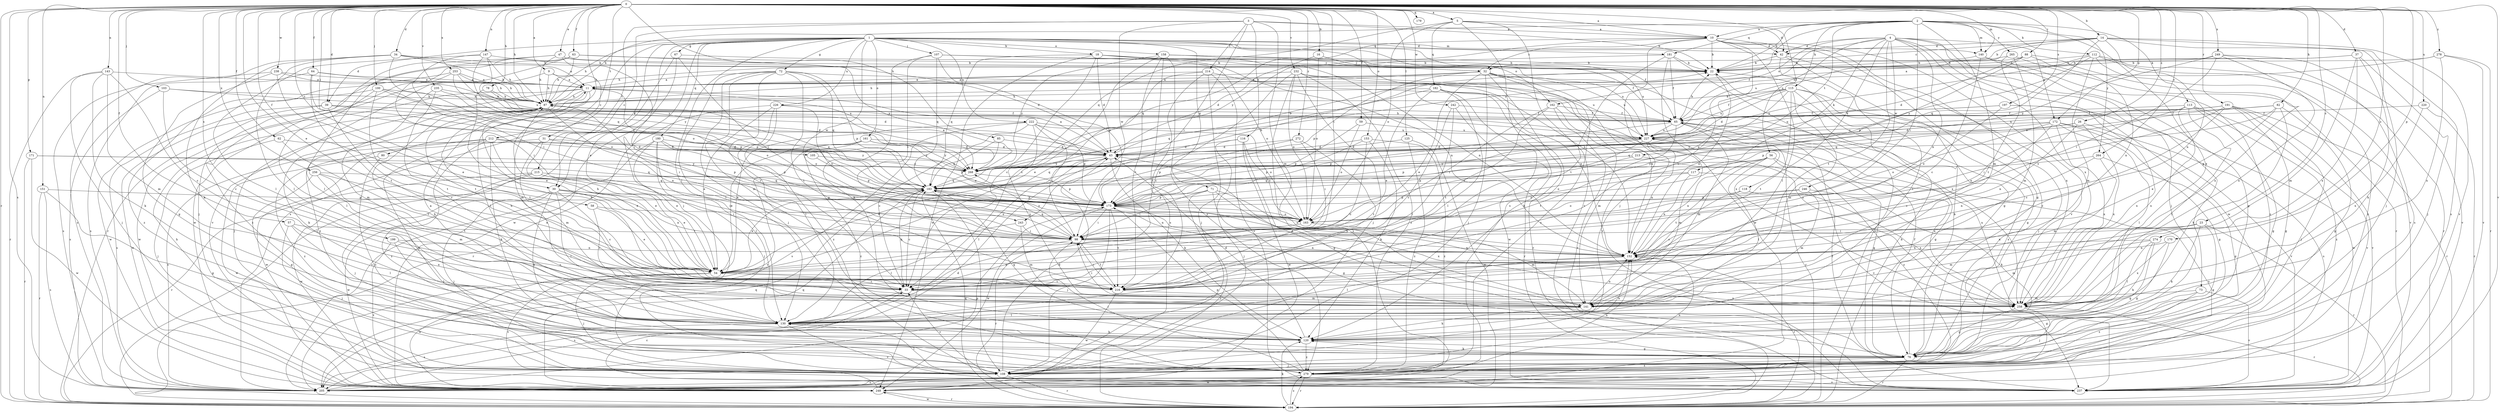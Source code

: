 strict digraph  {
0;
1;
2;
3;
4;
5;
9;
10;
11;
14;
16;
18;
22;
23;
26;
30;
31;
32;
33;
34;
37;
39;
42;
43;
47;
54;
56;
57;
58;
59;
62;
63;
64;
65;
67;
71;
72;
73;
76;
78;
80;
82;
85;
87;
88;
98;
100;
103;
105;
107;
108;
112;
113;
115;
116;
117;
118;
120;
125;
130;
140;
141;
143;
147;
151;
152;
153;
158;
161;
162;
163;
170;
171;
172;
173;
179;
180;
181;
182;
183;
191;
194;
197;
199;
205;
212;
213;
214;
215;
216;
220;
222;
226;
227;
232;
235;
237;
238;
242;
243;
246;
248;
249;
253;
256;
258;
264;
265;
268;
272;
274;
278;
279;
0 -> 5  [label=a];
0 -> 9  [label=a];
0 -> 10  [label=a];
0 -> 14  [label=b];
0 -> 16  [label=b];
0 -> 23  [label=c];
0 -> 26  [label=c];
0 -> 30  [label=c];
0 -> 34  [label=d];
0 -> 37  [label=d];
0 -> 39  [label=d];
0 -> 47  [label=e];
0 -> 54  [label=e];
0 -> 56  [label=f];
0 -> 57  [label=f];
0 -> 58  [label=f];
0 -> 59  [label=f];
0 -> 62  [label=f];
0 -> 63  [label=f];
0 -> 64  [label=f];
0 -> 78  [label=h];
0 -> 80  [label=h];
0 -> 82  [label=h];
0 -> 85  [label=h];
0 -> 87  [label=h];
0 -> 88  [label=i];
0 -> 98  [label=i];
0 -> 100  [label=j];
0 -> 103  [label=j];
0 -> 105  [label=j];
0 -> 125  [label=l];
0 -> 140  [label=m];
0 -> 143  [label=n];
0 -> 147  [label=n];
0 -> 151  [label=n];
0 -> 153  [label=o];
0 -> 170  [label=p];
0 -> 171  [label=p];
0 -> 172  [label=p];
0 -> 179  [label=q];
0 -> 191  [label=r];
0 -> 194  [label=r];
0 -> 197  [label=s];
0 -> 199  [label=s];
0 -> 205  [label=s];
0 -> 212  [label=t];
0 -> 220  [label=u];
0 -> 232  [label=v];
0 -> 235  [label=v];
0 -> 237  [label=v];
0 -> 238  [label=w];
0 -> 242  [label=w];
0 -> 249  [label=x];
0 -> 253  [label=x];
0 -> 256  [label=x];
0 -> 264  [label=y];
0 -> 272  [label=z];
0 -> 274  [label=z];
0 -> 278  [label=z];
1 -> 18  [label=b];
1 -> 30  [label=c];
1 -> 39  [label=d];
1 -> 42  [label=d];
1 -> 54  [label=e];
1 -> 65  [label=f];
1 -> 67  [label=g];
1 -> 71  [label=g];
1 -> 72  [label=g];
1 -> 87  [label=h];
1 -> 107  [label=j];
1 -> 108  [label=j];
1 -> 130  [label=l];
1 -> 140  [label=m];
1 -> 152  [label=n];
1 -> 158  [label=o];
1 -> 161  [label=o];
1 -> 162  [label=o];
1 -> 180  [label=q];
1 -> 181  [label=q];
1 -> 205  [label=s];
1 -> 222  [label=u];
1 -> 226  [label=u];
1 -> 243  [label=w];
2 -> 10  [label=a];
2 -> 22  [label=b];
2 -> 87  [label=h];
2 -> 98  [label=i];
2 -> 112  [label=k];
2 -> 113  [label=k];
2 -> 115  [label=k];
2 -> 140  [label=m];
2 -> 141  [label=m];
2 -> 181  [label=q];
2 -> 213  [label=t];
2 -> 258  [label=x];
2 -> 264  [label=y];
2 -> 265  [label=y];
2 -> 268  [label=y];
3 -> 10  [label=a];
3 -> 22  [label=b];
3 -> 30  [label=c];
3 -> 98  [label=i];
3 -> 116  [label=k];
3 -> 141  [label=m];
3 -> 214  [label=t];
3 -> 215  [label=t];
3 -> 243  [label=w];
4 -> 42  [label=d];
4 -> 65  [label=f];
4 -> 73  [label=g];
4 -> 108  [label=j];
4 -> 117  [label=k];
4 -> 118  [label=k];
4 -> 152  [label=n];
4 -> 162  [label=o];
4 -> 172  [label=p];
4 -> 216  [label=t];
4 -> 227  [label=u];
4 -> 246  [label=w];
4 -> 248  [label=w];
4 -> 258  [label=x];
5 -> 10  [label=a];
5 -> 42  [label=d];
5 -> 163  [label=o];
5 -> 182  [label=q];
5 -> 183  [label=q];
5 -> 205  [label=s];
5 -> 237  [label=v];
9 -> 11  [label=a];
9 -> 31  [label=c];
9 -> 87  [label=h];
9 -> 279  [label=z];
10 -> 22  [label=b];
10 -> 32  [label=c];
10 -> 42  [label=d];
10 -> 76  [label=g];
10 -> 108  [label=j];
10 -> 130  [label=l];
10 -> 183  [label=q];
10 -> 216  [label=t];
10 -> 237  [label=v];
10 -> 268  [label=y];
10 -> 279  [label=z];
11 -> 87  [label=h];
11 -> 108  [label=j];
11 -> 130  [label=l];
11 -> 141  [label=m];
11 -> 163  [label=o];
11 -> 248  [label=w];
11 -> 279  [label=z];
14 -> 22  [label=b];
14 -> 32  [label=c];
14 -> 42  [label=d];
14 -> 108  [label=j];
14 -> 152  [label=n];
14 -> 183  [label=q];
14 -> 205  [label=s];
14 -> 227  [label=u];
14 -> 237  [label=v];
16 -> 32  [label=c];
16 -> 43  [label=d];
16 -> 163  [label=o];
18 -> 32  [label=c];
18 -> 33  [label=c];
18 -> 43  [label=d];
18 -> 65  [label=f];
18 -> 152  [label=n];
18 -> 163  [label=o];
18 -> 183  [label=q];
18 -> 248  [label=w];
22 -> 11  [label=a];
22 -> 152  [label=n];
23 -> 76  [label=g];
23 -> 98  [label=i];
23 -> 120  [label=k];
23 -> 141  [label=m];
23 -> 152  [label=n];
23 -> 194  [label=r];
26 -> 152  [label=n];
26 -> 183  [label=q];
26 -> 205  [label=s];
26 -> 227  [label=u];
26 -> 258  [label=x];
30 -> 33  [label=c];
30 -> 98  [label=i];
30 -> 108  [label=j];
30 -> 120  [label=k];
30 -> 130  [label=l];
30 -> 152  [label=n];
30 -> 173  [label=p];
30 -> 248  [label=w];
31 -> 43  [label=d];
31 -> 54  [label=e];
31 -> 141  [label=m];
31 -> 173  [label=p];
31 -> 279  [label=z];
32 -> 11  [label=a];
32 -> 54  [label=e];
32 -> 87  [label=h];
32 -> 108  [label=j];
32 -> 120  [label=k];
32 -> 173  [label=p];
32 -> 227  [label=u];
32 -> 237  [label=v];
32 -> 258  [label=x];
32 -> 279  [label=z];
33 -> 141  [label=m];
33 -> 183  [label=q];
33 -> 205  [label=s];
34 -> 11  [label=a];
34 -> 22  [label=b];
34 -> 87  [label=h];
34 -> 120  [label=k];
34 -> 130  [label=l];
34 -> 163  [label=o];
34 -> 205  [label=s];
37 -> 11  [label=a];
37 -> 22  [label=b];
37 -> 108  [label=j];
37 -> 120  [label=k];
37 -> 141  [label=m];
37 -> 258  [label=x];
39 -> 33  [label=c];
39 -> 43  [label=d];
39 -> 65  [label=f];
39 -> 205  [label=s];
39 -> 248  [label=w];
42 -> 22  [label=b];
42 -> 76  [label=g];
42 -> 130  [label=l];
42 -> 258  [label=x];
43 -> 11  [label=a];
43 -> 22  [label=b];
43 -> 54  [label=e];
43 -> 120  [label=k];
43 -> 130  [label=l];
43 -> 183  [label=q];
43 -> 268  [label=y];
47 -> 22  [label=b];
47 -> 87  [label=h];
47 -> 98  [label=i];
47 -> 108  [label=j];
47 -> 130  [label=l];
47 -> 268  [label=y];
54 -> 33  [label=c];
54 -> 87  [label=h];
54 -> 108  [label=j];
54 -> 216  [label=t];
54 -> 237  [label=v];
54 -> 248  [label=w];
56 -> 130  [label=l];
56 -> 152  [label=n];
56 -> 163  [label=o];
56 -> 216  [label=t];
56 -> 258  [label=x];
56 -> 268  [label=y];
56 -> 279  [label=z];
57 -> 98  [label=i];
57 -> 108  [label=j];
57 -> 130  [label=l];
57 -> 258  [label=x];
58 -> 33  [label=c];
58 -> 54  [label=e];
58 -> 163  [label=o];
59 -> 163  [label=o];
59 -> 173  [label=p];
59 -> 227  [label=u];
62 -> 43  [label=d];
62 -> 108  [label=j];
62 -> 216  [label=t];
63 -> 22  [label=b];
63 -> 43  [label=d];
63 -> 87  [label=h];
63 -> 194  [label=r];
63 -> 237  [label=v];
63 -> 248  [label=w];
64 -> 11  [label=a];
64 -> 87  [label=h];
64 -> 163  [label=o];
64 -> 205  [label=s];
64 -> 216  [label=t];
65 -> 22  [label=b];
65 -> 76  [label=g];
65 -> 87  [label=h];
65 -> 141  [label=m];
65 -> 173  [label=p];
65 -> 194  [label=r];
65 -> 216  [label=t];
65 -> 227  [label=u];
67 -> 22  [label=b];
67 -> 98  [label=i];
67 -> 194  [label=r];
67 -> 248  [label=w];
71 -> 76  [label=g];
71 -> 98  [label=i];
71 -> 152  [label=n];
71 -> 173  [label=p];
71 -> 194  [label=r];
71 -> 258  [label=x];
72 -> 11  [label=a];
72 -> 33  [label=c];
72 -> 108  [label=j];
72 -> 130  [label=l];
72 -> 141  [label=m];
72 -> 173  [label=p];
72 -> 183  [label=q];
72 -> 216  [label=t];
72 -> 227  [label=u];
73 -> 76  [label=g];
73 -> 141  [label=m];
73 -> 237  [label=v];
73 -> 279  [label=z];
76 -> 22  [label=b];
76 -> 65  [label=f];
76 -> 108  [label=j];
76 -> 120  [label=k];
76 -> 194  [label=r];
76 -> 279  [label=z];
78 -> 54  [label=e];
78 -> 87  [label=h];
78 -> 268  [label=y];
80 -> 248  [label=w];
80 -> 268  [label=y];
80 -> 279  [label=z];
82 -> 54  [label=e];
82 -> 65  [label=f];
82 -> 76  [label=g];
82 -> 120  [label=k];
82 -> 173  [label=p];
82 -> 183  [label=q];
85 -> 43  [label=d];
85 -> 163  [label=o];
85 -> 183  [label=q];
87 -> 65  [label=f];
87 -> 98  [label=i];
87 -> 120  [label=k];
87 -> 152  [label=n];
87 -> 183  [label=q];
87 -> 216  [label=t];
88 -> 22  [label=b];
88 -> 43  [label=d];
88 -> 152  [label=n];
88 -> 258  [label=x];
88 -> 268  [label=y];
98 -> 152  [label=n];
98 -> 183  [label=q];
98 -> 194  [label=r];
98 -> 216  [label=t];
98 -> 268  [label=y];
100 -> 43  [label=d];
100 -> 87  [label=h];
100 -> 130  [label=l];
100 -> 173  [label=p];
100 -> 216  [label=t];
100 -> 248  [label=w];
103 -> 33  [label=c];
103 -> 87  [label=h];
103 -> 205  [label=s];
103 -> 227  [label=u];
105 -> 173  [label=p];
105 -> 268  [label=y];
107 -> 22  [label=b];
107 -> 98  [label=i];
107 -> 120  [label=k];
107 -> 173  [label=p];
107 -> 183  [label=q];
107 -> 227  [label=u];
108 -> 33  [label=c];
108 -> 43  [label=d];
108 -> 87  [label=h];
108 -> 130  [label=l];
108 -> 152  [label=n];
108 -> 194  [label=r];
112 -> 22  [label=b];
112 -> 141  [label=m];
112 -> 173  [label=p];
112 -> 194  [label=r];
112 -> 237  [label=v];
112 -> 268  [label=y];
112 -> 279  [label=z];
113 -> 65  [label=f];
113 -> 76  [label=g];
113 -> 130  [label=l];
113 -> 152  [label=n];
113 -> 237  [label=v];
113 -> 258  [label=x];
113 -> 279  [label=z];
115 -> 43  [label=d];
115 -> 65  [label=f];
115 -> 76  [label=g];
115 -> 87  [label=h];
115 -> 108  [label=j];
115 -> 141  [label=m];
115 -> 173  [label=p];
115 -> 205  [label=s];
115 -> 216  [label=t];
115 -> 227  [label=u];
116 -> 43  [label=d];
116 -> 76  [label=g];
116 -> 108  [label=j];
116 -> 163  [label=o];
116 -> 248  [label=w];
117 -> 152  [label=n];
117 -> 163  [label=o];
117 -> 183  [label=q];
117 -> 205  [label=s];
118 -> 33  [label=c];
118 -> 173  [label=p];
118 -> 258  [label=x];
120 -> 43  [label=d];
120 -> 76  [label=g];
120 -> 152  [label=n];
120 -> 183  [label=q];
120 -> 279  [label=z];
125 -> 43  [label=d];
125 -> 248  [label=w];
125 -> 279  [label=z];
130 -> 11  [label=a];
130 -> 87  [label=h];
130 -> 120  [label=k];
130 -> 205  [label=s];
130 -> 237  [label=v];
140 -> 22  [label=b];
140 -> 33  [label=c];
140 -> 76  [label=g];
140 -> 279  [label=z];
141 -> 43  [label=d];
141 -> 120  [label=k];
141 -> 130  [label=l];
141 -> 152  [label=n];
143 -> 11  [label=a];
143 -> 33  [label=c];
143 -> 108  [label=j];
143 -> 120  [label=k];
143 -> 141  [label=m];
143 -> 194  [label=r];
147 -> 22  [label=b];
147 -> 87  [label=h];
147 -> 98  [label=i];
147 -> 130  [label=l];
147 -> 183  [label=q];
147 -> 268  [label=y];
151 -> 76  [label=g];
151 -> 173  [label=p];
151 -> 194  [label=r];
151 -> 205  [label=s];
152 -> 54  [label=e];
152 -> 130  [label=l];
152 -> 194  [label=r];
153 -> 33  [label=c];
153 -> 43  [label=d];
153 -> 120  [label=k];
153 -> 173  [label=p];
153 -> 279  [label=z];
158 -> 22  [label=b];
158 -> 33  [label=c];
158 -> 152  [label=n];
158 -> 205  [label=s];
158 -> 216  [label=t];
158 -> 227  [label=u];
158 -> 268  [label=y];
158 -> 279  [label=z];
161 -> 43  [label=d];
161 -> 54  [label=e];
161 -> 173  [label=p];
161 -> 205  [label=s];
161 -> 268  [label=y];
161 -> 279  [label=z];
162 -> 65  [label=f];
162 -> 98  [label=i];
162 -> 141  [label=m];
162 -> 216  [label=t];
162 -> 237  [label=v];
163 -> 98  [label=i];
163 -> 141  [label=m];
170 -> 76  [label=g];
170 -> 152  [label=n];
170 -> 258  [label=x];
171 -> 183  [label=q];
171 -> 194  [label=r];
171 -> 248  [label=w];
171 -> 268  [label=y];
172 -> 33  [label=c];
172 -> 76  [label=g];
172 -> 130  [label=l];
172 -> 163  [label=o];
172 -> 227  [label=u];
172 -> 237  [label=v];
172 -> 258  [label=x];
172 -> 268  [label=y];
173 -> 98  [label=i];
173 -> 108  [label=j];
173 -> 152  [label=n];
173 -> 163  [label=o];
173 -> 216  [label=t];
173 -> 248  [label=w];
173 -> 258  [label=x];
180 -> 43  [label=d];
180 -> 54  [label=e];
180 -> 108  [label=j];
180 -> 130  [label=l];
180 -> 173  [label=p];
180 -> 205  [label=s];
180 -> 268  [label=y];
181 -> 22  [label=b];
181 -> 65  [label=f];
181 -> 87  [label=h];
181 -> 194  [label=r];
181 -> 216  [label=t];
181 -> 248  [label=w];
182 -> 54  [label=e];
182 -> 87  [label=h];
182 -> 130  [label=l];
182 -> 183  [label=q];
182 -> 194  [label=r];
182 -> 248  [label=w];
182 -> 258  [label=x];
183 -> 22  [label=b];
183 -> 33  [label=c];
183 -> 54  [label=e];
183 -> 108  [label=j];
183 -> 152  [label=n];
183 -> 173  [label=p];
191 -> 33  [label=c];
191 -> 43  [label=d];
191 -> 65  [label=f];
191 -> 76  [label=g];
191 -> 98  [label=i];
191 -> 108  [label=j];
191 -> 194  [label=r];
191 -> 227  [label=u];
191 -> 237  [label=v];
194 -> 22  [label=b];
194 -> 120  [label=k];
194 -> 183  [label=q];
194 -> 248  [label=w];
194 -> 279  [label=z];
197 -> 65  [label=f];
197 -> 163  [label=o];
197 -> 227  [label=u];
197 -> 248  [label=w];
197 -> 258  [label=x];
199 -> 33  [label=c];
199 -> 130  [label=l];
199 -> 152  [label=n];
199 -> 237  [label=v];
205 -> 43  [label=d];
205 -> 173  [label=p];
205 -> 183  [label=q];
212 -> 43  [label=d];
212 -> 54  [label=e];
212 -> 76  [label=g];
212 -> 120  [label=k];
212 -> 205  [label=s];
212 -> 248  [label=w];
212 -> 268  [label=y];
212 -> 279  [label=z];
213 -> 173  [label=p];
213 -> 237  [label=v];
213 -> 268  [label=y];
214 -> 11  [label=a];
214 -> 54  [label=e];
214 -> 108  [label=j];
214 -> 152  [label=n];
214 -> 216  [label=t];
214 -> 237  [label=v];
215 -> 54  [label=e];
215 -> 98  [label=i];
215 -> 108  [label=j];
215 -> 183  [label=q];
215 -> 194  [label=r];
215 -> 248  [label=w];
216 -> 87  [label=h];
216 -> 98  [label=i];
216 -> 248  [label=w];
216 -> 258  [label=x];
220 -> 65  [label=f];
220 -> 194  [label=r];
220 -> 258  [label=x];
222 -> 33  [label=c];
222 -> 54  [label=e];
222 -> 98  [label=i];
222 -> 163  [label=o];
222 -> 173  [label=p];
222 -> 205  [label=s];
222 -> 227  [label=u];
222 -> 258  [label=x];
226 -> 54  [label=e];
226 -> 65  [label=f];
226 -> 130  [label=l];
226 -> 163  [label=o];
226 -> 194  [label=r];
226 -> 279  [label=z];
227 -> 43  [label=d];
227 -> 76  [label=g];
227 -> 141  [label=m];
227 -> 152  [label=n];
227 -> 163  [label=o];
227 -> 173  [label=p];
232 -> 11  [label=a];
232 -> 33  [label=c];
232 -> 108  [label=j];
232 -> 152  [label=n];
232 -> 163  [label=o];
232 -> 205  [label=s];
232 -> 258  [label=x];
232 -> 279  [label=z];
235 -> 87  [label=h];
235 -> 141  [label=m];
235 -> 173  [label=p];
235 -> 216  [label=t];
237 -> 65  [label=f];
238 -> 11  [label=a];
238 -> 54  [label=e];
238 -> 76  [label=g];
238 -> 205  [label=s];
238 -> 227  [label=u];
242 -> 33  [label=c];
242 -> 65  [label=f];
242 -> 130  [label=l];
242 -> 194  [label=r];
243 -> 98  [label=i];
243 -> 130  [label=l];
243 -> 141  [label=m];
246 -> 120  [label=k];
246 -> 141  [label=m];
246 -> 163  [label=o];
246 -> 173  [label=p];
248 -> 33  [label=c];
248 -> 183  [label=q];
248 -> 194  [label=r];
249 -> 22  [label=b];
249 -> 98  [label=i];
249 -> 205  [label=s];
249 -> 237  [label=v];
249 -> 258  [label=x];
249 -> 268  [label=y];
253 -> 11  [label=a];
253 -> 87  [label=h];
253 -> 98  [label=i];
253 -> 183  [label=q];
253 -> 268  [label=y];
253 -> 279  [label=z];
256 -> 54  [label=e];
256 -> 76  [label=g];
256 -> 141  [label=m];
256 -> 183  [label=q];
256 -> 216  [label=t];
258 -> 76  [label=g];
258 -> 87  [label=h];
258 -> 98  [label=i];
258 -> 108  [label=j];
258 -> 194  [label=r];
258 -> 227  [label=u];
264 -> 76  [label=g];
264 -> 141  [label=m];
264 -> 152  [label=n];
264 -> 268  [label=y];
265 -> 22  [label=b];
265 -> 141  [label=m];
265 -> 194  [label=r];
265 -> 216  [label=t];
268 -> 11  [label=a];
268 -> 173  [label=p];
268 -> 183  [label=q];
272 -> 43  [label=d];
272 -> 98  [label=i];
272 -> 173  [label=p];
272 -> 216  [label=t];
274 -> 76  [label=g];
274 -> 120  [label=k];
274 -> 130  [label=l];
274 -> 141  [label=m];
274 -> 152  [label=n];
278 -> 22  [label=b];
278 -> 87  [label=h];
278 -> 194  [label=r];
278 -> 237  [label=v];
278 -> 258  [label=x];
279 -> 98  [label=i];
279 -> 152  [label=n];
279 -> 173  [label=p];
279 -> 194  [label=r];
279 -> 205  [label=s];
279 -> 237  [label=v];
279 -> 248  [label=w];
}
